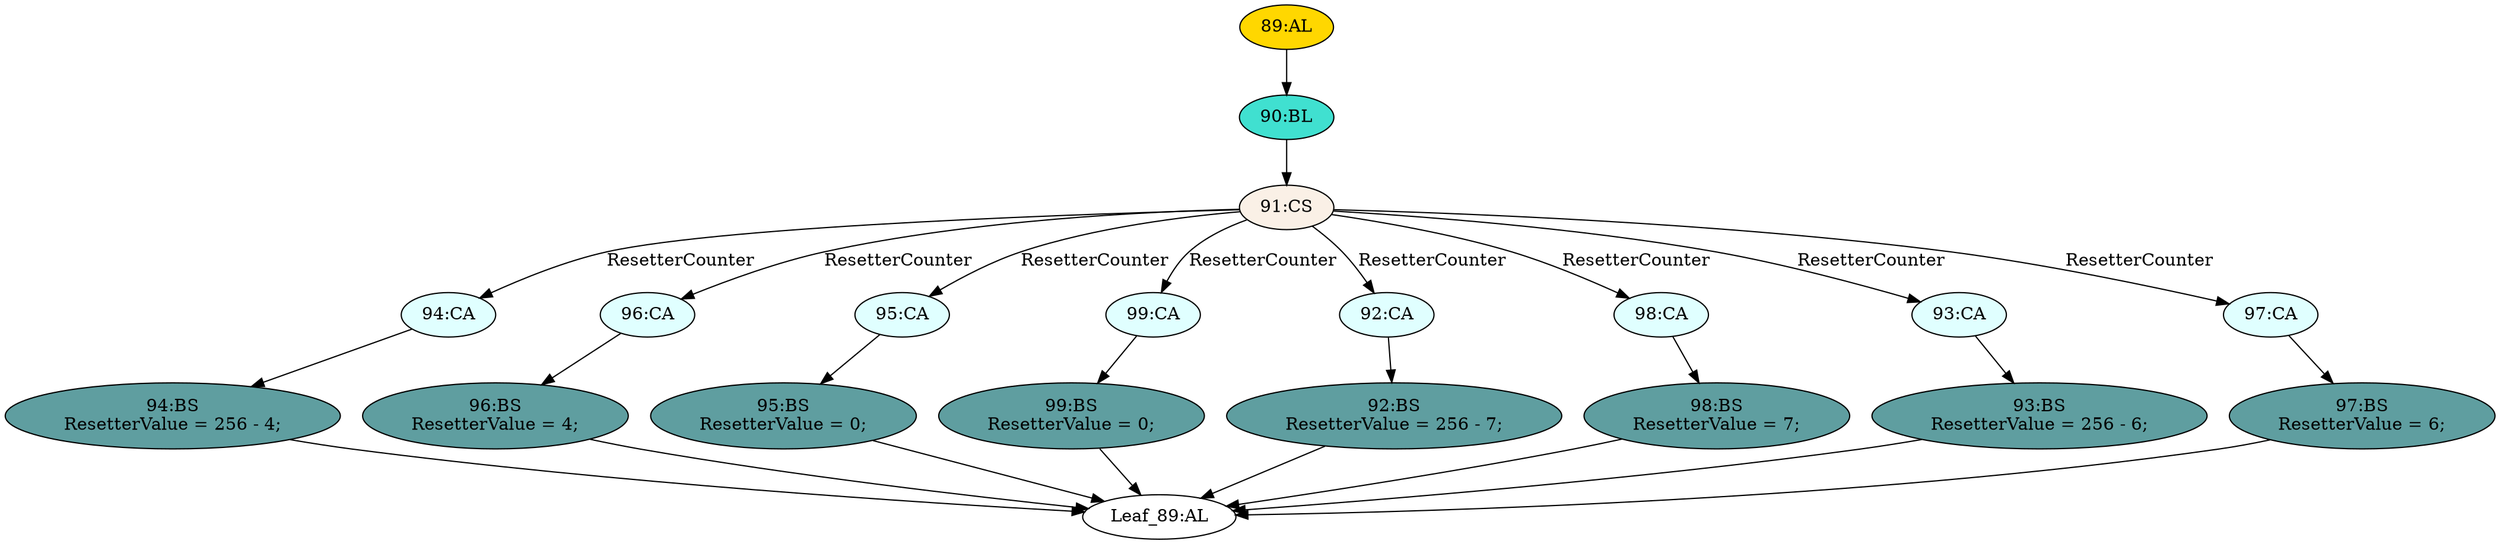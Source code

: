 strict digraph "" {
	node [label="\N"];
	"90:BL"	 [ast="<pyverilog.vparser.ast.Block object at 0x7ff061cd9450>",
		fillcolor=turquoise,
		label="90:BL",
		statements="[]",
		style=filled,
		typ=Block];
	"91:CS"	 [ast="<pyverilog.vparser.ast.CaseStatement object at 0x7ff061cd9410>",
		fillcolor=linen,
		label="91:CS",
		statements="[]",
		style=filled,
		typ=CaseStatement];
	"90:BL" -> "91:CS"	 [cond="[]",
		lineno=None];
	"99:BS"	 [ast="<pyverilog.vparser.ast.BlockingSubstitution object at 0x7ff061caa410>",
		fillcolor=cadetblue,
		label="99:BS
ResetterValue = 0;",
		statements="[<pyverilog.vparser.ast.BlockingSubstitution object at 0x7ff061caa410>]",
		style=filled,
		typ=BlockingSubstitution];
	"Leaf_89:AL"	 [def_var="['ResetterValue']",
		label="Leaf_89:AL"];
	"99:BS" -> "Leaf_89:AL"	 [cond="[]",
		lineno=None];
	"92:BS"	 [ast="<pyverilog.vparser.ast.BlockingSubstitution object at 0x7ff061cd9350>",
		fillcolor=cadetblue,
		label="92:BS
ResetterValue = 256 - 7;",
		statements="[<pyverilog.vparser.ast.BlockingSubstitution object at 0x7ff061cd9350>]",
		style=filled,
		typ=BlockingSubstitution];
	"92:BS" -> "Leaf_89:AL"	 [cond="[]",
		lineno=None];
	"94:CA"	 [ast="<pyverilog.vparser.ast.Case object at 0x7ff061cd9910>",
		fillcolor=lightcyan,
		label="94:CA",
		statements="[]",
		style=filled,
		typ=Case];
	"94:BS"	 [ast="<pyverilog.vparser.ast.BlockingSubstitution object at 0x7ff061cd9a90>",
		fillcolor=cadetblue,
		label="94:BS
ResetterValue = 256 - 4;",
		statements="[<pyverilog.vparser.ast.BlockingSubstitution object at 0x7ff061cd9a90>]",
		style=filled,
		typ=BlockingSubstitution];
	"94:CA" -> "94:BS"	 [cond="[]",
		lineno=None];
	"89:AL"	 [ast="<pyverilog.vparser.ast.Always object at 0x7ff061caa5d0>",
		clk_sens=False,
		fillcolor=gold,
		label="89:AL",
		sens="[]",
		statements="[]",
		style=filled,
		typ=Always,
		use_var="['ResetterCounter']"];
	"89:AL" -> "90:BL"	 [cond="[]",
		lineno=None];
	"96:CA"	 [ast="<pyverilog.vparser.ast.Case object at 0x7ff061cd9dd0>",
		fillcolor=lightcyan,
		label="96:CA",
		statements="[]",
		style=filled,
		typ=Case];
	"96:BS"	 [ast="<pyverilog.vparser.ast.BlockingSubstitution object at 0x7ff061cd9e90>",
		fillcolor=cadetblue,
		label="96:BS
ResetterValue = 4;",
		statements="[<pyverilog.vparser.ast.BlockingSubstitution object at 0x7ff061cd9e90>]",
		style=filled,
		typ=BlockingSubstitution];
	"96:CA" -> "96:BS"	 [cond="[]",
		lineno=None];
	"93:BS"	 [ast="<pyverilog.vparser.ast.BlockingSubstitution object at 0x7ff061cd9710>",
		fillcolor=cadetblue,
		label="93:BS
ResetterValue = 256 - 6;",
		statements="[<pyverilog.vparser.ast.BlockingSubstitution object at 0x7ff061cd9710>]",
		style=filled,
		typ=BlockingSubstitution];
	"93:BS" -> "Leaf_89:AL"	 [cond="[]",
		lineno=None];
	"91:CS" -> "94:CA"	 [cond="['ResetterCounter']",
		label=ResetterCounter,
		lineno=91];
	"91:CS" -> "96:CA"	 [cond="['ResetterCounter']",
		label=ResetterCounter,
		lineno=91];
	"95:CA"	 [ast="<pyverilog.vparser.ast.Case object at 0x7ff061cd9c90>",
		fillcolor=lightcyan,
		label="95:CA",
		statements="[]",
		style=filled,
		typ=Case];
	"91:CS" -> "95:CA"	 [cond="['ResetterCounter']",
		label=ResetterCounter,
		lineno=91];
	"99:CA"	 [ast="<pyverilog.vparser.ast.Case object at 0x7ff061caa3d0>",
		fillcolor=lightcyan,
		label="99:CA",
		statements="[]",
		style=filled,
		typ=Case];
	"91:CS" -> "99:CA"	 [cond="['ResetterCounter']",
		label=ResetterCounter,
		lineno=91];
	"92:CA"	 [ast="<pyverilog.vparser.ast.Case object at 0x7ff061cd9210>",
		fillcolor=lightcyan,
		label="92:CA",
		statements="[]",
		style=filled,
		typ=Case];
	"91:CS" -> "92:CA"	 [cond="['ResetterCounter']",
		label=ResetterCounter,
		lineno=91];
	"98:CA"	 [ast="<pyverilog.vparser.ast.Case object at 0x7ff061caa1d0>",
		fillcolor=lightcyan,
		label="98:CA",
		statements="[]",
		style=filled,
		typ=Case];
	"91:CS" -> "98:CA"	 [cond="['ResetterCounter']",
		label=ResetterCounter,
		lineno=91];
	"93:CA"	 [ast="<pyverilog.vparser.ast.Case object at 0x7ff061cd95d0>",
		fillcolor=lightcyan,
		label="93:CA",
		statements="[]",
		style=filled,
		typ=Case];
	"91:CS" -> "93:CA"	 [cond="['ResetterCounter']",
		label=ResetterCounter,
		lineno=91];
	"97:CA"	 [ast="<pyverilog.vparser.ast.Case object at 0x7ff061caa050>",
		fillcolor=lightcyan,
		label="97:CA",
		statements="[]",
		style=filled,
		typ=Case];
	"91:CS" -> "97:CA"	 [cond="['ResetterCounter']",
		label=ResetterCounter,
		lineno=91];
	"95:BS"	 [ast="<pyverilog.vparser.ast.BlockingSubstitution object at 0x7ff061cd9d10>",
		fillcolor=cadetblue,
		label="95:BS
ResetterValue = 0;",
		statements="[<pyverilog.vparser.ast.BlockingSubstitution object at 0x7ff061cd9d10>]",
		style=filled,
		typ=BlockingSubstitution];
	"95:CA" -> "95:BS"	 [cond="[]",
		lineno=None];
	"97:BS"	 [ast="<pyverilog.vparser.ast.BlockingSubstitution object at 0x7ff061caa0d0>",
		fillcolor=cadetblue,
		label="97:BS
ResetterValue = 6;",
		statements="[<pyverilog.vparser.ast.BlockingSubstitution object at 0x7ff061caa0d0>]",
		style=filled,
		typ=BlockingSubstitution];
	"97:BS" -> "Leaf_89:AL"	 [cond="[]",
		lineno=None];
	"95:BS" -> "Leaf_89:AL"	 [cond="[]",
		lineno=None];
	"99:CA" -> "99:BS"	 [cond="[]",
		lineno=None];
	"94:BS" -> "Leaf_89:AL"	 [cond="[]",
		lineno=None];
	"92:CA" -> "92:BS"	 [cond="[]",
		lineno=None];
	"98:BS"	 [ast="<pyverilog.vparser.ast.BlockingSubstitution object at 0x7ff061caa250>",
		fillcolor=cadetblue,
		label="98:BS
ResetterValue = 7;",
		statements="[<pyverilog.vparser.ast.BlockingSubstitution object at 0x7ff061caa250>]",
		style=filled,
		typ=BlockingSubstitution];
	"98:BS" -> "Leaf_89:AL"	 [cond="[]",
		lineno=None];
	"96:BS" -> "Leaf_89:AL"	 [cond="[]",
		lineno=None];
	"98:CA" -> "98:BS"	 [cond="[]",
		lineno=None];
	"93:CA" -> "93:BS"	 [cond="[]",
		lineno=None];
	"97:CA" -> "97:BS"	 [cond="[]",
		lineno=None];
}
